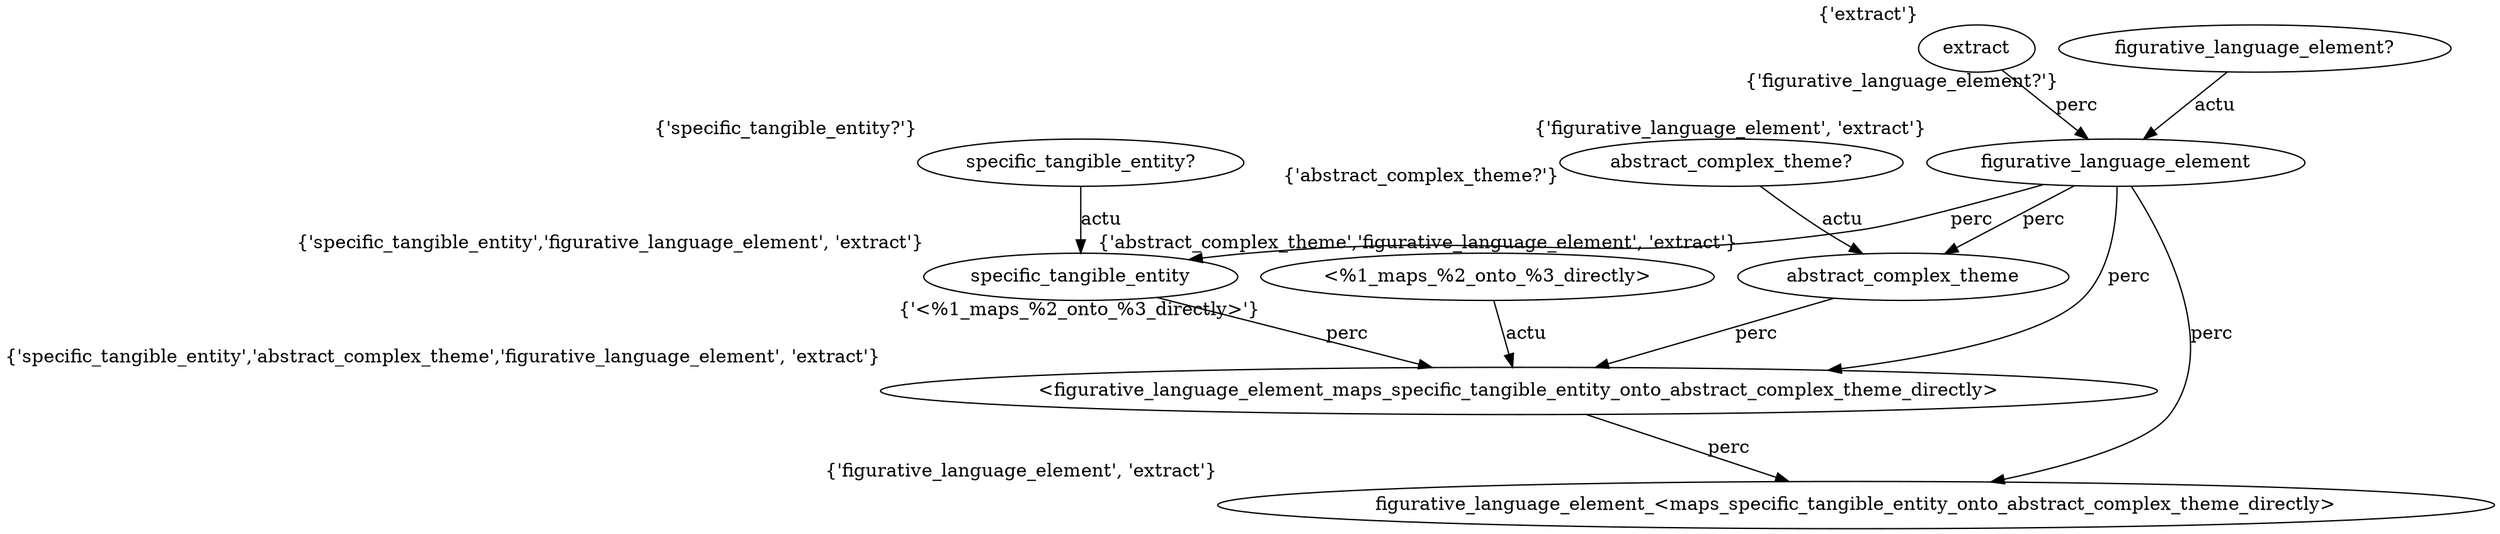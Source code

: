 digraph inferenceModelMetaphor{

    "extract"  [xlabel="{'extract'}"]

    "figurative_language_element?"[xlabel="{'figurative_language_element?'}"]

    "extract" -> "figurative_language_element"[label="perc"]
    "figurative_language_element?" -> "figurative_language_element"[label="actu"]
    "figurative_language_element"  [xlabel = "{'figurative_language_element', 'extract'}"]

    "specific_tangible_entity?"[xlabel="{'specific_tangible_entity?'}"]
    "abstract_complex_theme?"[xlabel="{'abstract_complex_theme?'}"]

    "figurative_language_element" -> "specific_tangible_entity"[label="perc"]
    "specific_tangible_entity?" -> "specific_tangible_entity"[label="actu"]
    "specific_tangible_entity"  [xlabel = "{'specific_tangible_entity','figurative_language_element', 'extract'}"]

    "figurative_language_element" -> "abstract_complex_theme"[label="perc"]
    "abstract_complex_theme?" -> "abstract_complex_theme"[label="actu"]
    "abstract_complex_theme"  [xlabel = "{'abstract_complex_theme','figurative_language_element', 'extract'}"]

    "<%1_maps_%2_onto_%3_directly>"[xlabel="{'<%1_maps_%2_onto_%3_directly>'}"]

    "figurative_language_element" -> "<figurative_language_element_maps_specific_tangible_entity_onto_abstract_complex_theme_directly>"[label="perc"]
    "specific_tangible_entity" -> "<figurative_language_element_maps_specific_tangible_entity_onto_abstract_complex_theme_directly>"[label="perc"]
    "abstract_complex_theme" -> "<figurative_language_element_maps_specific_tangible_entity_onto_abstract_complex_theme_directly>"[label="perc"]
    "<%1_maps_%2_onto_%3_directly>" -> "<figurative_language_element_maps_specific_tangible_entity_onto_abstract_complex_theme_directly>"[label="actu"]
    "<figurative_language_element_maps_specific_tangible_entity_onto_abstract_complex_theme_directly>" [xlabel = "{'specific_tangible_entity','abstract_complex_theme','figurative_language_element', 'extract'}"]


    "<figurative_language_element_maps_specific_tangible_entity_onto_abstract_complex_theme_directly>" -> "figurative_language_element_<maps_specific_tangible_entity_onto_abstract_complex_theme_directly>"[label="perc"]
    "figurative_language_element" -> "figurative_language_element_<maps_specific_tangible_entity_onto_abstract_complex_theme_directly>"[label="perc"]
    "figurative_language_element_<maps_specific_tangible_entity_onto_abstract_complex_theme_directly>" [xlabel = "{'figurative_language_element', 'extract'}"]

}